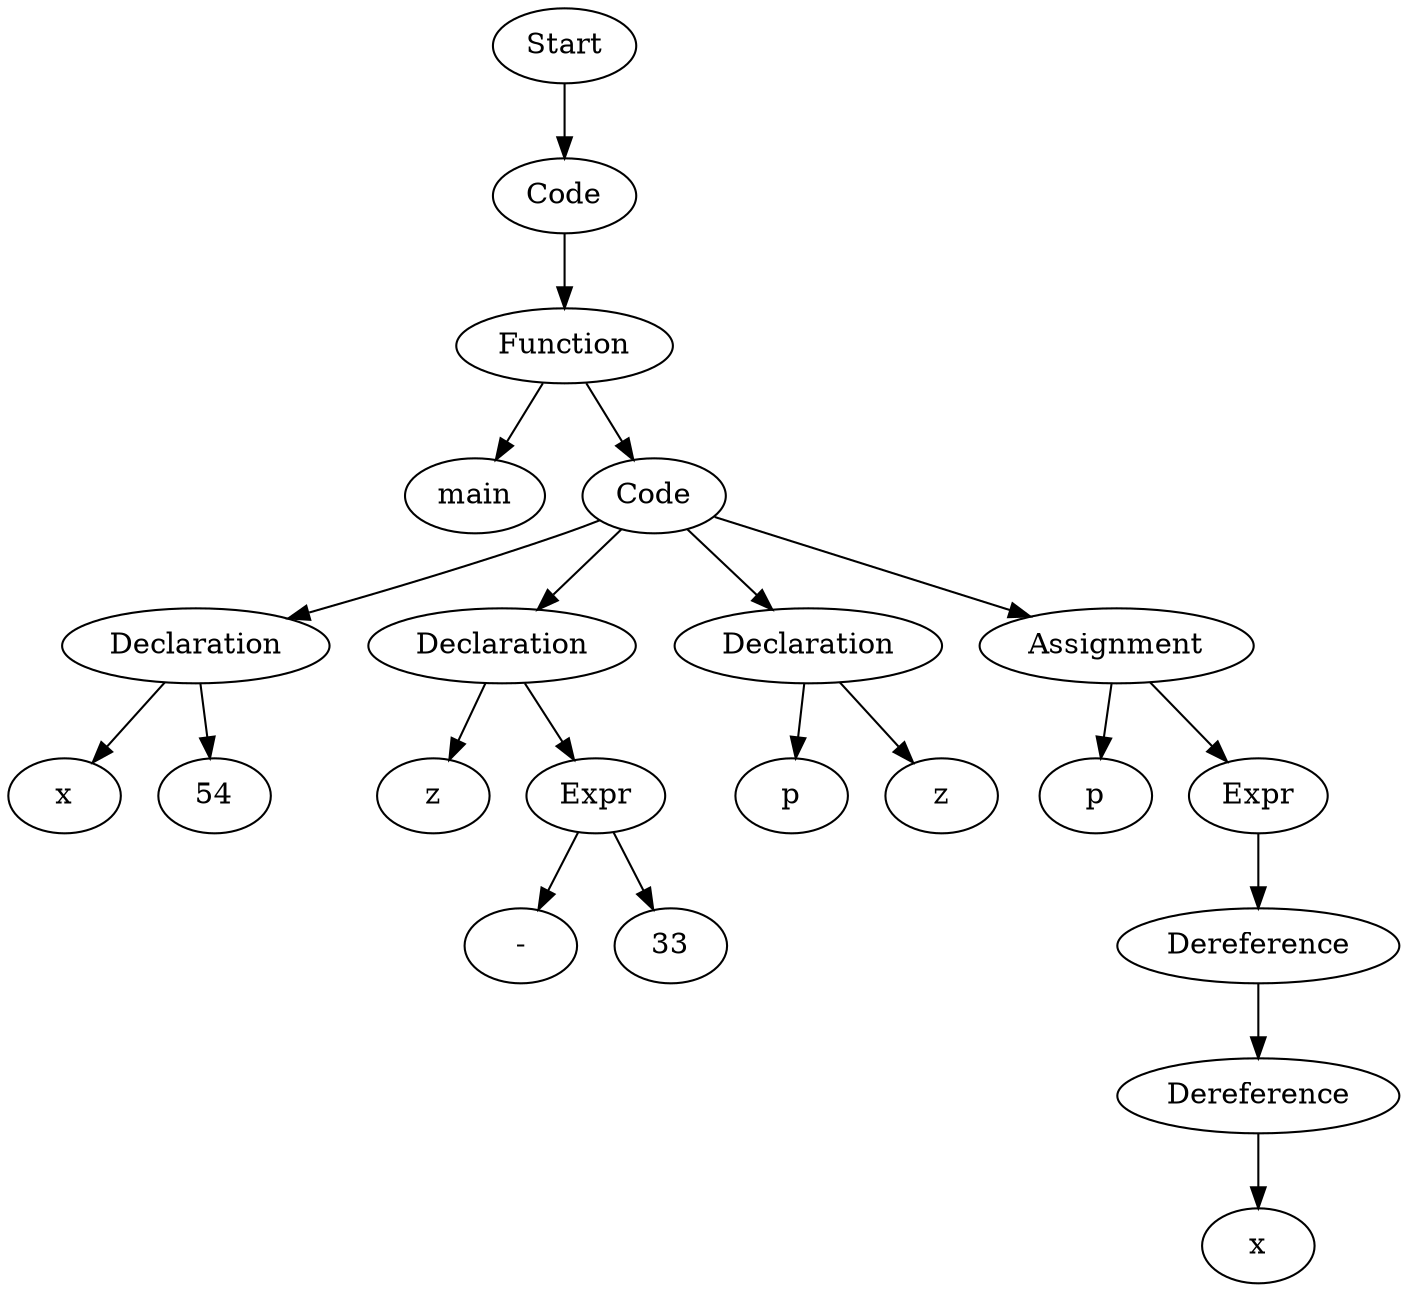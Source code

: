 digraph AST {
  "134272668301872" [label="Start"];
  "134272668301872" -> "134272668289680";
  "134272668289680" [label="Code"];
  "134272668289680" -> "134272668300960";
  "134272668300960" [label="Function"];
  "134272668300960" -> "134272668300144";
  "134272668300960" -> "134272668292224";
  "134272668300144" [label="main"];
  "134272668292224" [label="Code"];
  "134272668292224" -> "134272668294576";
  "134272668292224" -> "134272668291456";
  "134272668292224" -> "134272668294240";
  "134272668292224" -> "134272668359152";
  "134272668294576" [label="Declaration"];
  "134272668294576" -> "134272668293616";
  "134272668294576" -> "134272668299568";
  "134272668293616" [label="x"];
  "134272668299568" [label="54"];
  "134272668291456" [label="Declaration"];
  "134272668291456" -> "134272668301344";
  "134272668291456" -> "134272668294000";
  "134272668301344" [label="z"];
  "134272668294000" [label="Expr"];
  "134272668294000" -> "134272668303168";
  "134272668294000" -> "134272668295872";
  "134272668303168" [label="-"];
  "134272668295872" [label="33"];
  "134272668294240" [label="Declaration"];
  "134272668294240" -> "134272668359392";
  "134272668294240" -> "134272668358528";
  "134272668359392" [label="p"];
  "134272668358528" [label="z"];
  "134272668359152" [label="Assignment"];
  "134272668359152" -> "134272668358288";
  "134272668359152" -> "134272668358240";
  "134272668358288" [label="p"];
  "134272668358240" [label="Expr"];
  "134272668358240" -> "134272668357712";
  "134272668357712" [label="Dereference"];
  "134272668357712" -> "134272668357568";
  "134272668357568" [label="Dereference"];
  "134272668357568" -> "134272668357184";
  "134272668357184" [label="x"];
}
